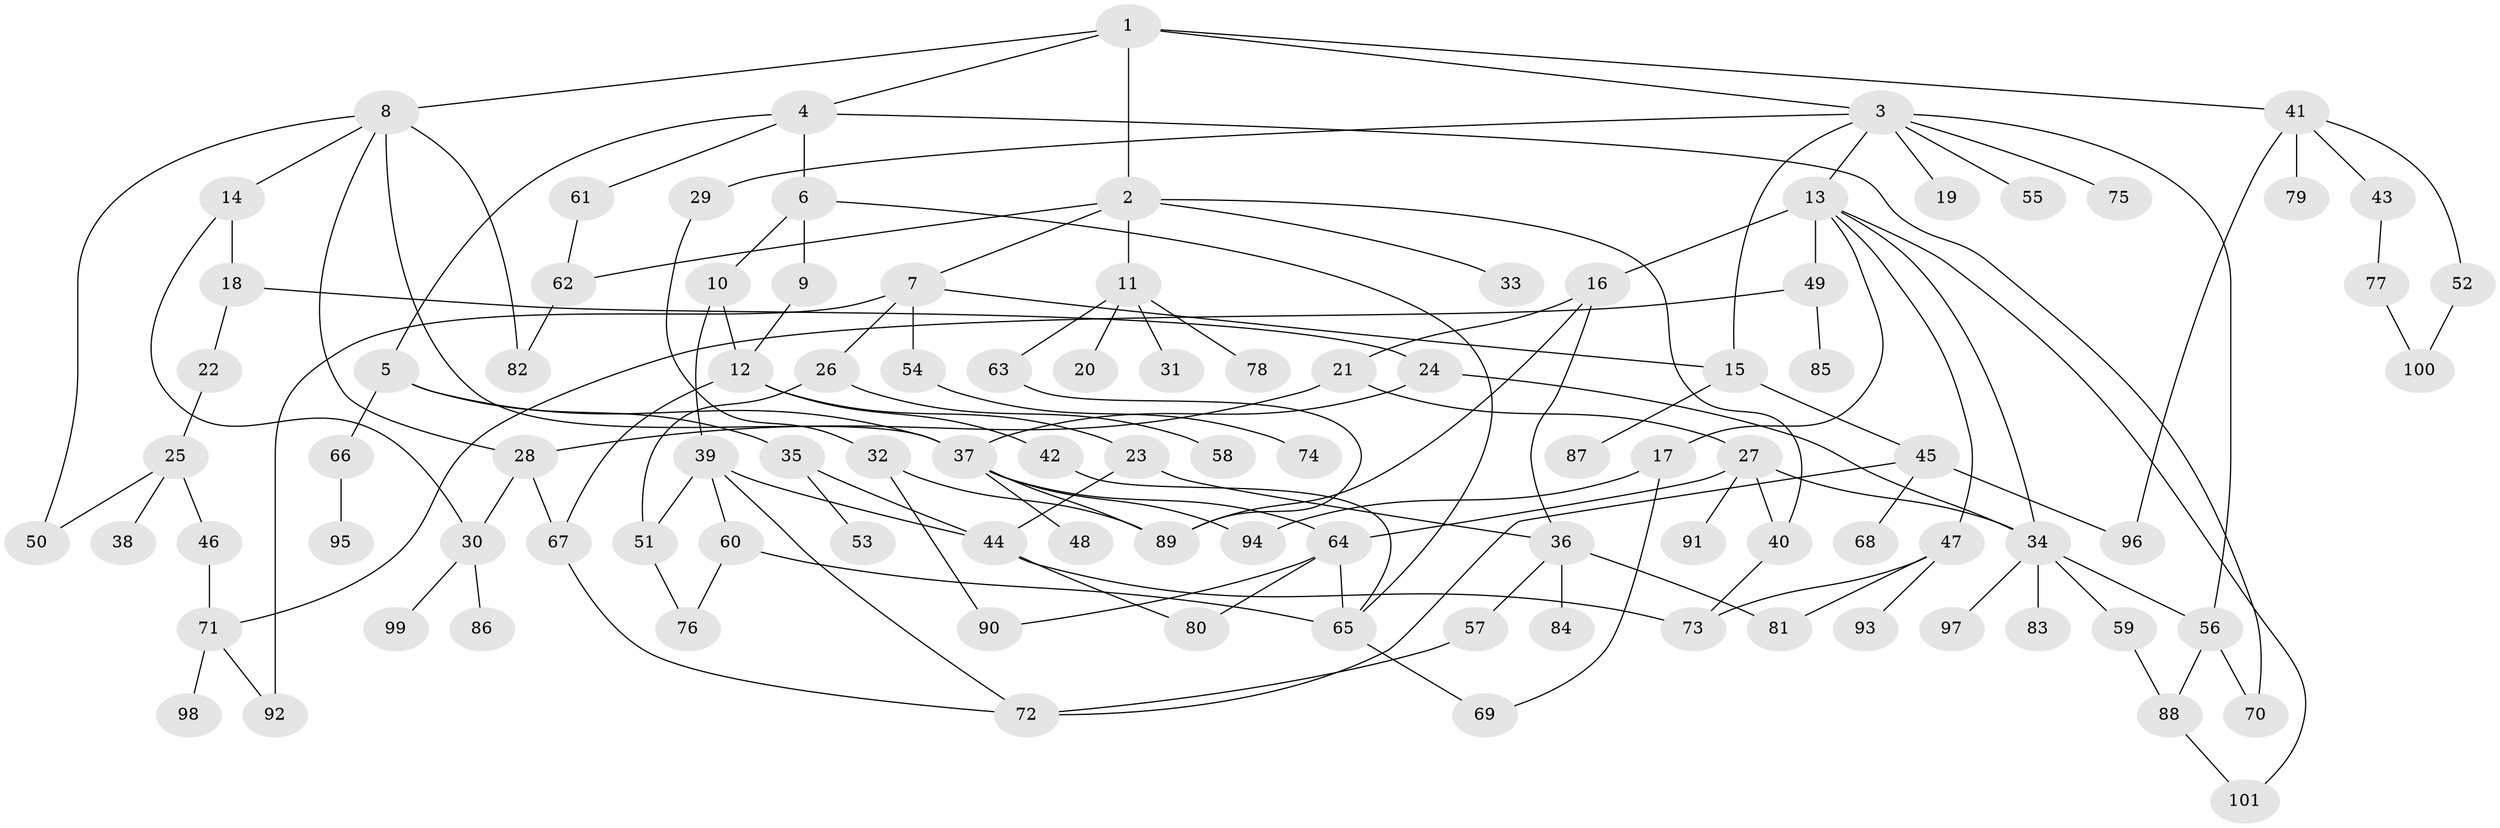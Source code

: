 // Generated by graph-tools (version 1.1) at 2025/41/03/09/25 04:41:32]
// undirected, 101 vertices, 143 edges
graph export_dot {
graph [start="1"]
  node [color=gray90,style=filled];
  1;
  2;
  3;
  4;
  5;
  6;
  7;
  8;
  9;
  10;
  11;
  12;
  13;
  14;
  15;
  16;
  17;
  18;
  19;
  20;
  21;
  22;
  23;
  24;
  25;
  26;
  27;
  28;
  29;
  30;
  31;
  32;
  33;
  34;
  35;
  36;
  37;
  38;
  39;
  40;
  41;
  42;
  43;
  44;
  45;
  46;
  47;
  48;
  49;
  50;
  51;
  52;
  53;
  54;
  55;
  56;
  57;
  58;
  59;
  60;
  61;
  62;
  63;
  64;
  65;
  66;
  67;
  68;
  69;
  70;
  71;
  72;
  73;
  74;
  75;
  76;
  77;
  78;
  79;
  80;
  81;
  82;
  83;
  84;
  85;
  86;
  87;
  88;
  89;
  90;
  91;
  92;
  93;
  94;
  95;
  96;
  97;
  98;
  99;
  100;
  101;
  1 -- 2;
  1 -- 3;
  1 -- 4;
  1 -- 8;
  1 -- 41;
  2 -- 7;
  2 -- 11;
  2 -- 33;
  2 -- 62;
  2 -- 40;
  3 -- 13;
  3 -- 15;
  3 -- 19;
  3 -- 29;
  3 -- 55;
  3 -- 75;
  3 -- 56;
  4 -- 5;
  4 -- 6;
  4 -- 61;
  4 -- 70;
  5 -- 35;
  5 -- 66;
  5 -- 37;
  6 -- 9;
  6 -- 10;
  6 -- 65;
  7 -- 26;
  7 -- 54;
  7 -- 92;
  7 -- 15;
  8 -- 14;
  8 -- 37;
  8 -- 50;
  8 -- 28;
  8 -- 82;
  9 -- 12;
  10 -- 39;
  10 -- 12;
  11 -- 20;
  11 -- 31;
  11 -- 63;
  11 -- 78;
  12 -- 23;
  12 -- 42;
  12 -- 67;
  13 -- 16;
  13 -- 17;
  13 -- 47;
  13 -- 49;
  13 -- 101;
  13 -- 34;
  14 -- 18;
  14 -- 30;
  15 -- 45;
  15 -- 87;
  16 -- 21;
  16 -- 36;
  16 -- 89;
  17 -- 94;
  17 -- 69;
  18 -- 22;
  18 -- 24;
  21 -- 27;
  21 -- 28;
  22 -- 25;
  23 -- 36;
  23 -- 44;
  24 -- 34;
  24 -- 37;
  25 -- 38;
  25 -- 46;
  25 -- 50;
  26 -- 51;
  26 -- 58;
  27 -- 34;
  27 -- 40;
  27 -- 64;
  27 -- 91;
  28 -- 30;
  28 -- 67;
  29 -- 32;
  30 -- 86;
  30 -- 99;
  32 -- 89;
  32 -- 90;
  34 -- 56;
  34 -- 59;
  34 -- 83;
  34 -- 97;
  35 -- 53;
  35 -- 44;
  36 -- 57;
  36 -- 81;
  36 -- 84;
  37 -- 48;
  37 -- 94;
  37 -- 64;
  37 -- 89;
  39 -- 44;
  39 -- 60;
  39 -- 72;
  39 -- 51;
  40 -- 73;
  41 -- 43;
  41 -- 52;
  41 -- 79;
  41 -- 96;
  42 -- 65;
  43 -- 77;
  44 -- 80;
  44 -- 73;
  45 -- 68;
  45 -- 96;
  45 -- 72;
  46 -- 71;
  47 -- 73;
  47 -- 93;
  47 -- 81;
  49 -- 71;
  49 -- 85;
  51 -- 76;
  52 -- 100;
  54 -- 74;
  56 -- 70;
  56 -- 88;
  57 -- 72;
  59 -- 88;
  60 -- 65;
  60 -- 76;
  61 -- 62;
  62 -- 82;
  63 -- 89;
  64 -- 90;
  64 -- 65;
  64 -- 80;
  65 -- 69;
  66 -- 95;
  67 -- 72;
  71 -- 98;
  71 -- 92;
  77 -- 100;
  88 -- 101;
}
